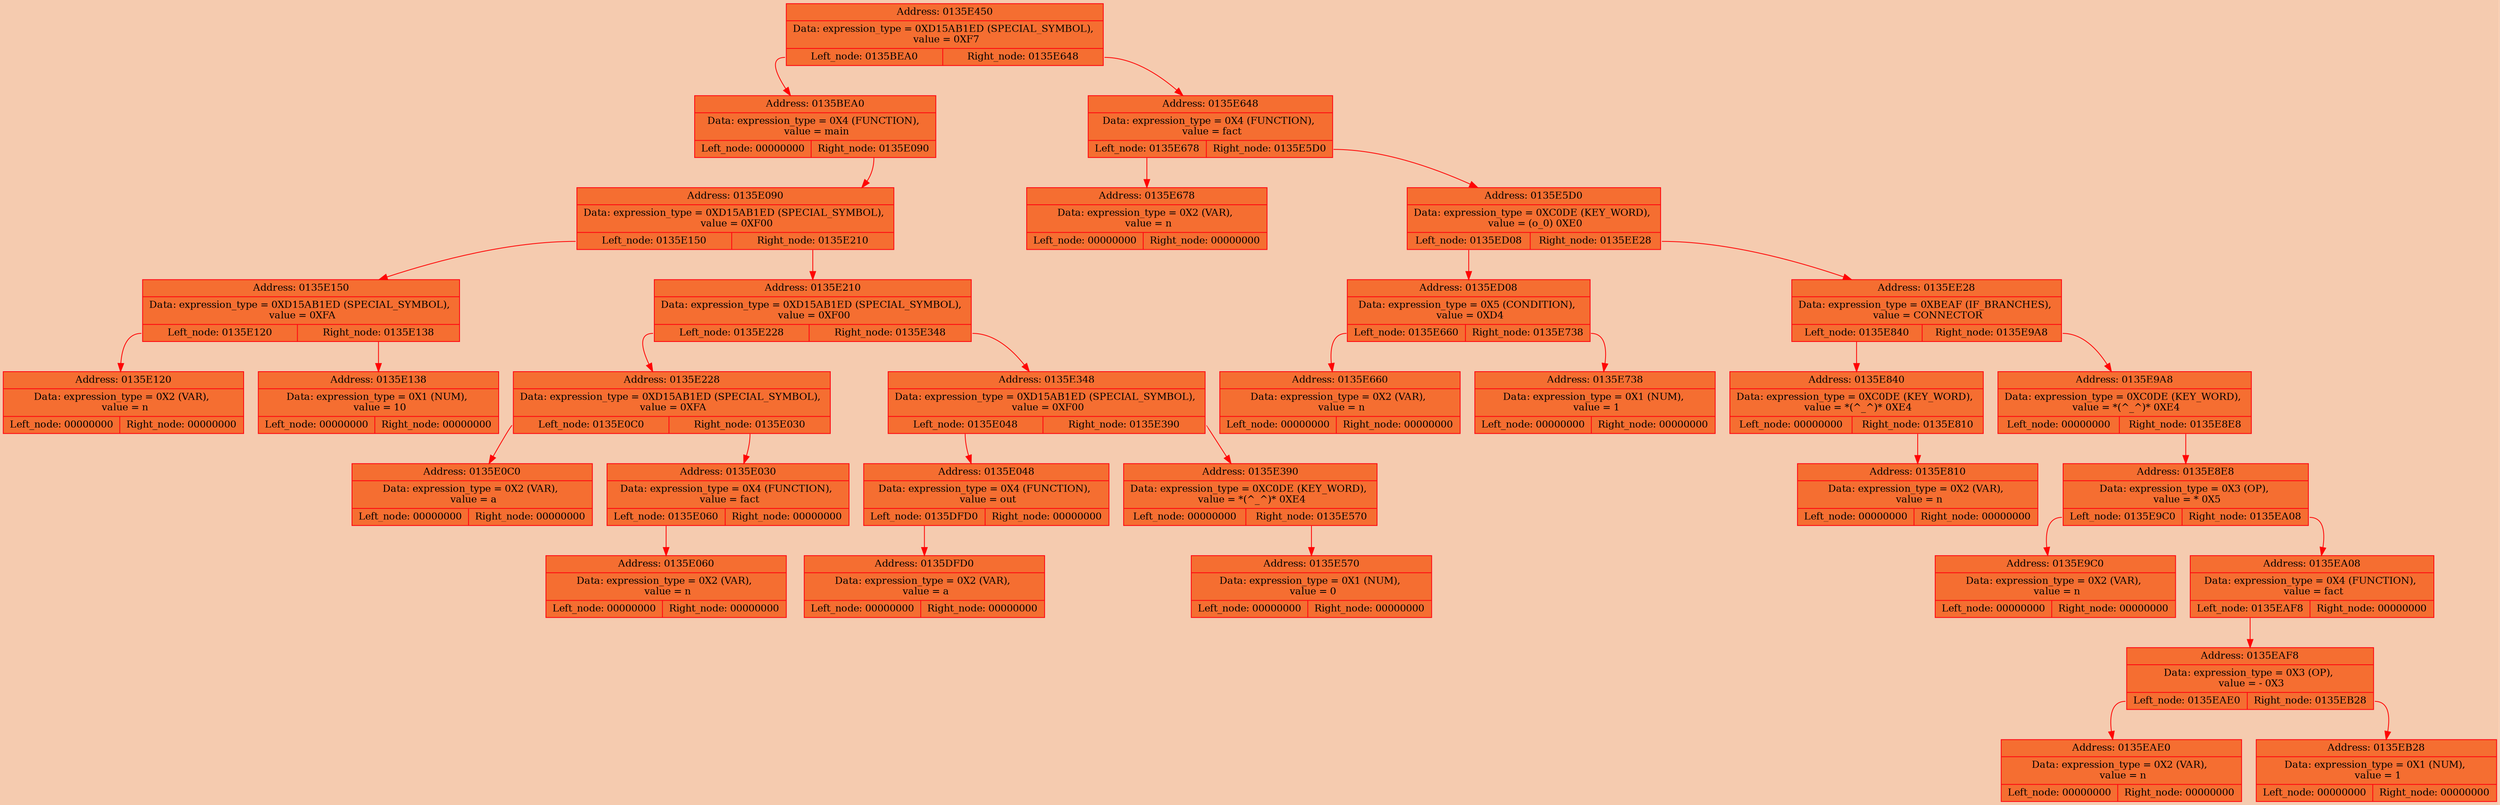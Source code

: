 digraph List{
rankdir=TB;
bgcolor="#f5cbaf";
node[fontsize=12, style=filled, fillcolor = "#f56e31", fontcolor="#000000", shape="none",style="rounded"];
edge[color="#ff05ff",fontcolor="blue", splines = polylines];

node0135E450[color = "#ff030f", fillcolor = "#f56e31", style=filled, shape = record,  label = "{ Address: 0135E450 | Data: expression_type = 0XD15AB1ED (SPECIAL_SYMBOL), \n value = 0XF7 | { <left> Left_node: 0135BEA0 | <right> Right_node: 0135E648 }}"];
node0135BEA0[color = "#ff030f", fillcolor = "#f56e31", style=filled, shape = record,  label = "{ Address: 0135BEA0 | Data: expression_type = 0X4 (FUNCTION), \n value = main | { <left> Left_node: 00000000 | <right> Right_node: 0135E090 }}"];
node0135E090[color = "#ff030f", fillcolor = "#f56e31", style=filled, shape = record,  label = "{ Address: 0135E090 | Data: expression_type = 0XD15AB1ED (SPECIAL_SYMBOL), \n value = 0XF00 | { <left> Left_node: 0135E150 | <right> Right_node: 0135E210 }}"];
node0135E150[color = "#ff030f", fillcolor = "#f56e31", style=filled, shape = record,  label = "{ Address: 0135E150 | Data: expression_type = 0XD15AB1ED (SPECIAL_SYMBOL), \n value = 0XFA | { <left> Left_node: 0135E120 | <right> Right_node: 0135E138 }}"];
node0135E120[color = "#ff030f", fillcolor = "#f56e31", style=filled, shape = record,  label = "{ Address: 0135E120 | Data: expression_type = 0X2 (VAR), \n value = n | { <left> Left_node: 00000000 | <right> Right_node: 00000000 }}"];
node0135E138[color = "#ff030f", fillcolor = "#f56e31", style=filled, shape = record,  label = "{ Address: 0135E138 | Data: expression_type = 0X1 (NUM), \n value = 10 | { <left> Left_node: 00000000 | <right> Right_node: 00000000 }}"];
node0135E210[color = "#ff030f", fillcolor = "#f56e31", style=filled, shape = record,  label = "{ Address: 0135E210 | Data: expression_type = 0XD15AB1ED (SPECIAL_SYMBOL), \n value = 0XF00 | { <left> Left_node: 0135E228 | <right> Right_node: 0135E348 }}"];
node0135E228[color = "#ff030f", fillcolor = "#f56e31", style=filled, shape = record,  label = "{ Address: 0135E228 | Data: expression_type = 0XD15AB1ED (SPECIAL_SYMBOL), \n value = 0XFA | { <left> Left_node: 0135E0C0 | <right> Right_node: 0135E030 }}"];
node0135E0C0[color = "#ff030f", fillcolor = "#f56e31", style=filled, shape = record,  label = "{ Address: 0135E0C0 | Data: expression_type = 0X2 (VAR), \n value = a | { <left> Left_node: 00000000 | <right> Right_node: 00000000 }}"];
node0135E030[color = "#ff030f", fillcolor = "#f56e31", style=filled, shape = record,  label = "{ Address: 0135E030 | Data: expression_type = 0X4 (FUNCTION), \n value = fact | { <left> Left_node: 0135E060 | <right> Right_node: 00000000 }}"];
node0135E060[color = "#ff030f", fillcolor = "#f56e31", style=filled, shape = record,  label = "{ Address: 0135E060 | Data: expression_type = 0X2 (VAR), \n value = n | { <left> Left_node: 00000000 | <right> Right_node: 00000000 }}"];
node0135E348[color = "#ff030f", fillcolor = "#f56e31", style=filled, shape = record,  label = "{ Address: 0135E348 | Data: expression_type = 0XD15AB1ED (SPECIAL_SYMBOL), \n value = 0XF00 | { <left> Left_node: 0135E048 | <right> Right_node: 0135E390 }}"];
node0135E048[color = "#ff030f", fillcolor = "#f56e31", style=filled, shape = record,  label = "{ Address: 0135E048 | Data: expression_type = 0X4 (FUNCTION), \n value = out | { <left> Left_node: 0135DFD0 | <right> Right_node: 00000000 }}"];
node0135DFD0[color = "#ff030f", fillcolor = "#f56e31", style=filled, shape = record,  label = "{ Address: 0135DFD0 | Data: expression_type = 0X2 (VAR), \n value = a | { <left> Left_node: 00000000 | <right> Right_node: 00000000 }}"];
node0135E390[color = "#ff030f", fillcolor = "#f56e31", style=filled, shape = record,  label = "{ Address: 0135E390 | Data: expression_type = 0XC0DE (KEY_WORD), \n value = *(^_^)* 0XE4 | { <left> Left_node: 00000000 | <right> Right_node: 0135E570 }}"];
node0135E570[color = "#ff030f", fillcolor = "#f56e31", style=filled, shape = record,  label = "{ Address: 0135E570 | Data: expression_type = 0X1 (NUM), \n value = 0 | { <left> Left_node: 00000000 | <right> Right_node: 00000000 }}"];
node0135E648[color = "#ff030f", fillcolor = "#f56e31", style=filled, shape = record,  label = "{ Address: 0135E648 | Data: expression_type = 0X4 (FUNCTION), \n value = fact | { <left> Left_node: 0135E678 | <right> Right_node: 0135E5D0 }}"];
node0135E678[color = "#ff030f", fillcolor = "#f56e31", style=filled, shape = record,  label = "{ Address: 0135E678 | Data: expression_type = 0X2 (VAR), \n value = n | { <left> Left_node: 00000000 | <right> Right_node: 00000000 }}"];
node0135E5D0[color = "#ff030f", fillcolor = "#f56e31", style=filled, shape = record,  label = "{ Address: 0135E5D0 | Data: expression_type = 0XC0DE (KEY_WORD), \n value = (o_0) 0XE0 | { <left> Left_node: 0135ED08 | <right> Right_node: 0135EE28 }}"];
node0135ED08[color = "#ff030f", fillcolor = "#f56e31", style=filled, shape = record,  label = "{ Address: 0135ED08 | Data: expression_type = 0X5 (CONDITION), \n value = 0XD4 | { <left> Left_node: 0135E660 | <right> Right_node: 0135E738 }}"];
node0135E660[color = "#ff030f", fillcolor = "#f56e31", style=filled, shape = record,  label = "{ Address: 0135E660 | Data: expression_type = 0X2 (VAR), \n value = n | { <left> Left_node: 00000000 | <right> Right_node: 00000000 }}"];
node0135E738[color = "#ff030f", fillcolor = "#f56e31", style=filled, shape = record,  label = "{ Address: 0135E738 | Data: expression_type = 0X1 (NUM), \n value = 1 | { <left> Left_node: 00000000 | <right> Right_node: 00000000 }}"];
node0135EE28[color = "#ff030f", fillcolor = "#f56e31", style=filled, shape = record,  label = "{ Address: 0135EE28 | Data: expression_type = 0XBEAF (IF_BRANCHES), \n value = CONNECTOR | { <left> Left_node: 0135E840 | <right> Right_node: 0135E9A8 }}"];
node0135E840[color = "#ff030f", fillcolor = "#f56e31", style=filled, shape = record,  label = "{ Address: 0135E840 | Data: expression_type = 0XC0DE (KEY_WORD), \n value = *(^_^)* 0XE4 | { <left> Left_node: 00000000 | <right> Right_node: 0135E810 }}"];
node0135E810[color = "#ff030f", fillcolor = "#f56e31", style=filled, shape = record,  label = "{ Address: 0135E810 | Data: expression_type = 0X2 (VAR), \n value = n | { <left> Left_node: 00000000 | <right> Right_node: 00000000 }}"];
node0135E9A8[color = "#ff030f", fillcolor = "#f56e31", style=filled, shape = record,  label = "{ Address: 0135E9A8 | Data: expression_type = 0XC0DE (KEY_WORD), \n value = *(^_^)* 0XE4 | { <left> Left_node: 00000000 | <right> Right_node: 0135E8E8 }}"];
node0135E8E8[color = "#ff030f", fillcolor = "#f56e31", style=filled, shape = record,  label = "{ Address: 0135E8E8 | Data: expression_type = 0X3 (OP), \n value = * 0X5
 | { <left> Left_node: 0135E9C0 | <right> Right_node: 0135EA08 }}"];
node0135E9C0[color = "#ff030f", fillcolor = "#f56e31", style=filled, shape = record,  label = "{ Address: 0135E9C0 | Data: expression_type = 0X2 (VAR), \n value = n | { <left> Left_node: 00000000 | <right> Right_node: 00000000 }}"];
node0135EA08[color = "#ff030f", fillcolor = "#f56e31", style=filled, shape = record,  label = "{ Address: 0135EA08 | Data: expression_type = 0X4 (FUNCTION), \n value = fact | { <left> Left_node: 0135EAF8 | <right> Right_node: 00000000 }}"];
node0135EAF8[color = "#ff030f", fillcolor = "#f56e31", style=filled, shape = record,  label = "{ Address: 0135EAF8 | Data: expression_type = 0X3 (OP), \n value = - 0X3
 | { <left> Left_node: 0135EAE0 | <right> Right_node: 0135EB28 }}"];
node0135EAE0[color = "#ff030f", fillcolor = "#f56e31", style=filled, shape = record,  label = "{ Address: 0135EAE0 | Data: expression_type = 0X2 (VAR), \n value = n | { <left> Left_node: 00000000 | <right> Right_node: 00000000 }}"];
node0135EB28[color = "#ff030f", fillcolor = "#f56e31", style=filled, shape = record,  label = "{ Address: 0135EB28 | Data: expression_type = 0X1 (NUM), \n value = 1 | { <left> Left_node: 00000000 | <right> Right_node: 00000000 }}"];
node0135E450:left -> node0135BEA0[color = "#ff0505", splines = polylines, fontsize=12];
node0135BEA0:right -> node0135E090[color = "#ff0505", splines = polylines, fontsize=12];
node0135E090:left -> node0135E150[color = "#ff0505", splines = polylines, fontsize=12];
node0135E150:left -> node0135E120[color = "#ff0505", splines = polylines, fontsize=12];
node0135E150:right -> node0135E138[color = "#ff0505", splines = polylines, fontsize=12];
node0135E090:right -> node0135E210[color = "#ff0505", splines = polylines, fontsize=12];
node0135E210:left -> node0135E228[color = "#ff0505", splines = polylines, fontsize=12];
node0135E228:left -> node0135E0C0[color = "#ff0505", splines = polylines, fontsize=12];
node0135E228:right -> node0135E030[color = "#ff0505", splines = polylines, fontsize=12];
node0135E030:left -> node0135E060[color = "#ff0505", splines = polylines, fontsize=12];
node0135E210:right -> node0135E348[color = "#ff0505", splines = polylines, fontsize=12];
node0135E348:left -> node0135E048[color = "#ff0505", splines = polylines, fontsize=12];
node0135E048:left -> node0135DFD0[color = "#ff0505", splines = polylines, fontsize=12];
node0135E348:right -> node0135E390[color = "#ff0505", splines = polylines, fontsize=12];
node0135E390:right -> node0135E570[color = "#ff0505", splines = polylines, fontsize=12];
node0135E450:right -> node0135E648[color = "#ff0505", splines = polylines, fontsize=12];
node0135E648:left -> node0135E678[color = "#ff0505", splines = polylines, fontsize=12];
node0135E648:right -> node0135E5D0[color = "#ff0505", splines = polylines, fontsize=12];
node0135E5D0:left -> node0135ED08[color = "#ff0505", splines = polylines, fontsize=12];
node0135ED08:left -> node0135E660[color = "#ff0505", splines = polylines, fontsize=12];
node0135ED08:right -> node0135E738[color = "#ff0505", splines = polylines, fontsize=12];
node0135E5D0:right -> node0135EE28[color = "#ff0505", splines = polylines, fontsize=12];
node0135EE28:left -> node0135E840[color = "#ff0505", splines = polylines, fontsize=12];
node0135E840:right -> node0135E810[color = "#ff0505", splines = polylines, fontsize=12];
node0135EE28:right -> node0135E9A8[color = "#ff0505", splines = polylines, fontsize=12];
node0135E9A8:right -> node0135E8E8[color = "#ff0505", splines = polylines, fontsize=12];
node0135E8E8:left -> node0135E9C0[color = "#ff0505", splines = polylines, fontsize=12];
node0135E8E8:right -> node0135EA08[color = "#ff0505", splines = polylines, fontsize=12];
node0135EA08:left -> node0135EAF8[color = "#ff0505", splines = polylines, fontsize=12];
node0135EAF8:left -> node0135EAE0[color = "#ff0505", splines = polylines, fontsize=12];
node0135EAF8:right -> node0135EB28[color = "#ff0505", splines = polylines, fontsize=12];

}
